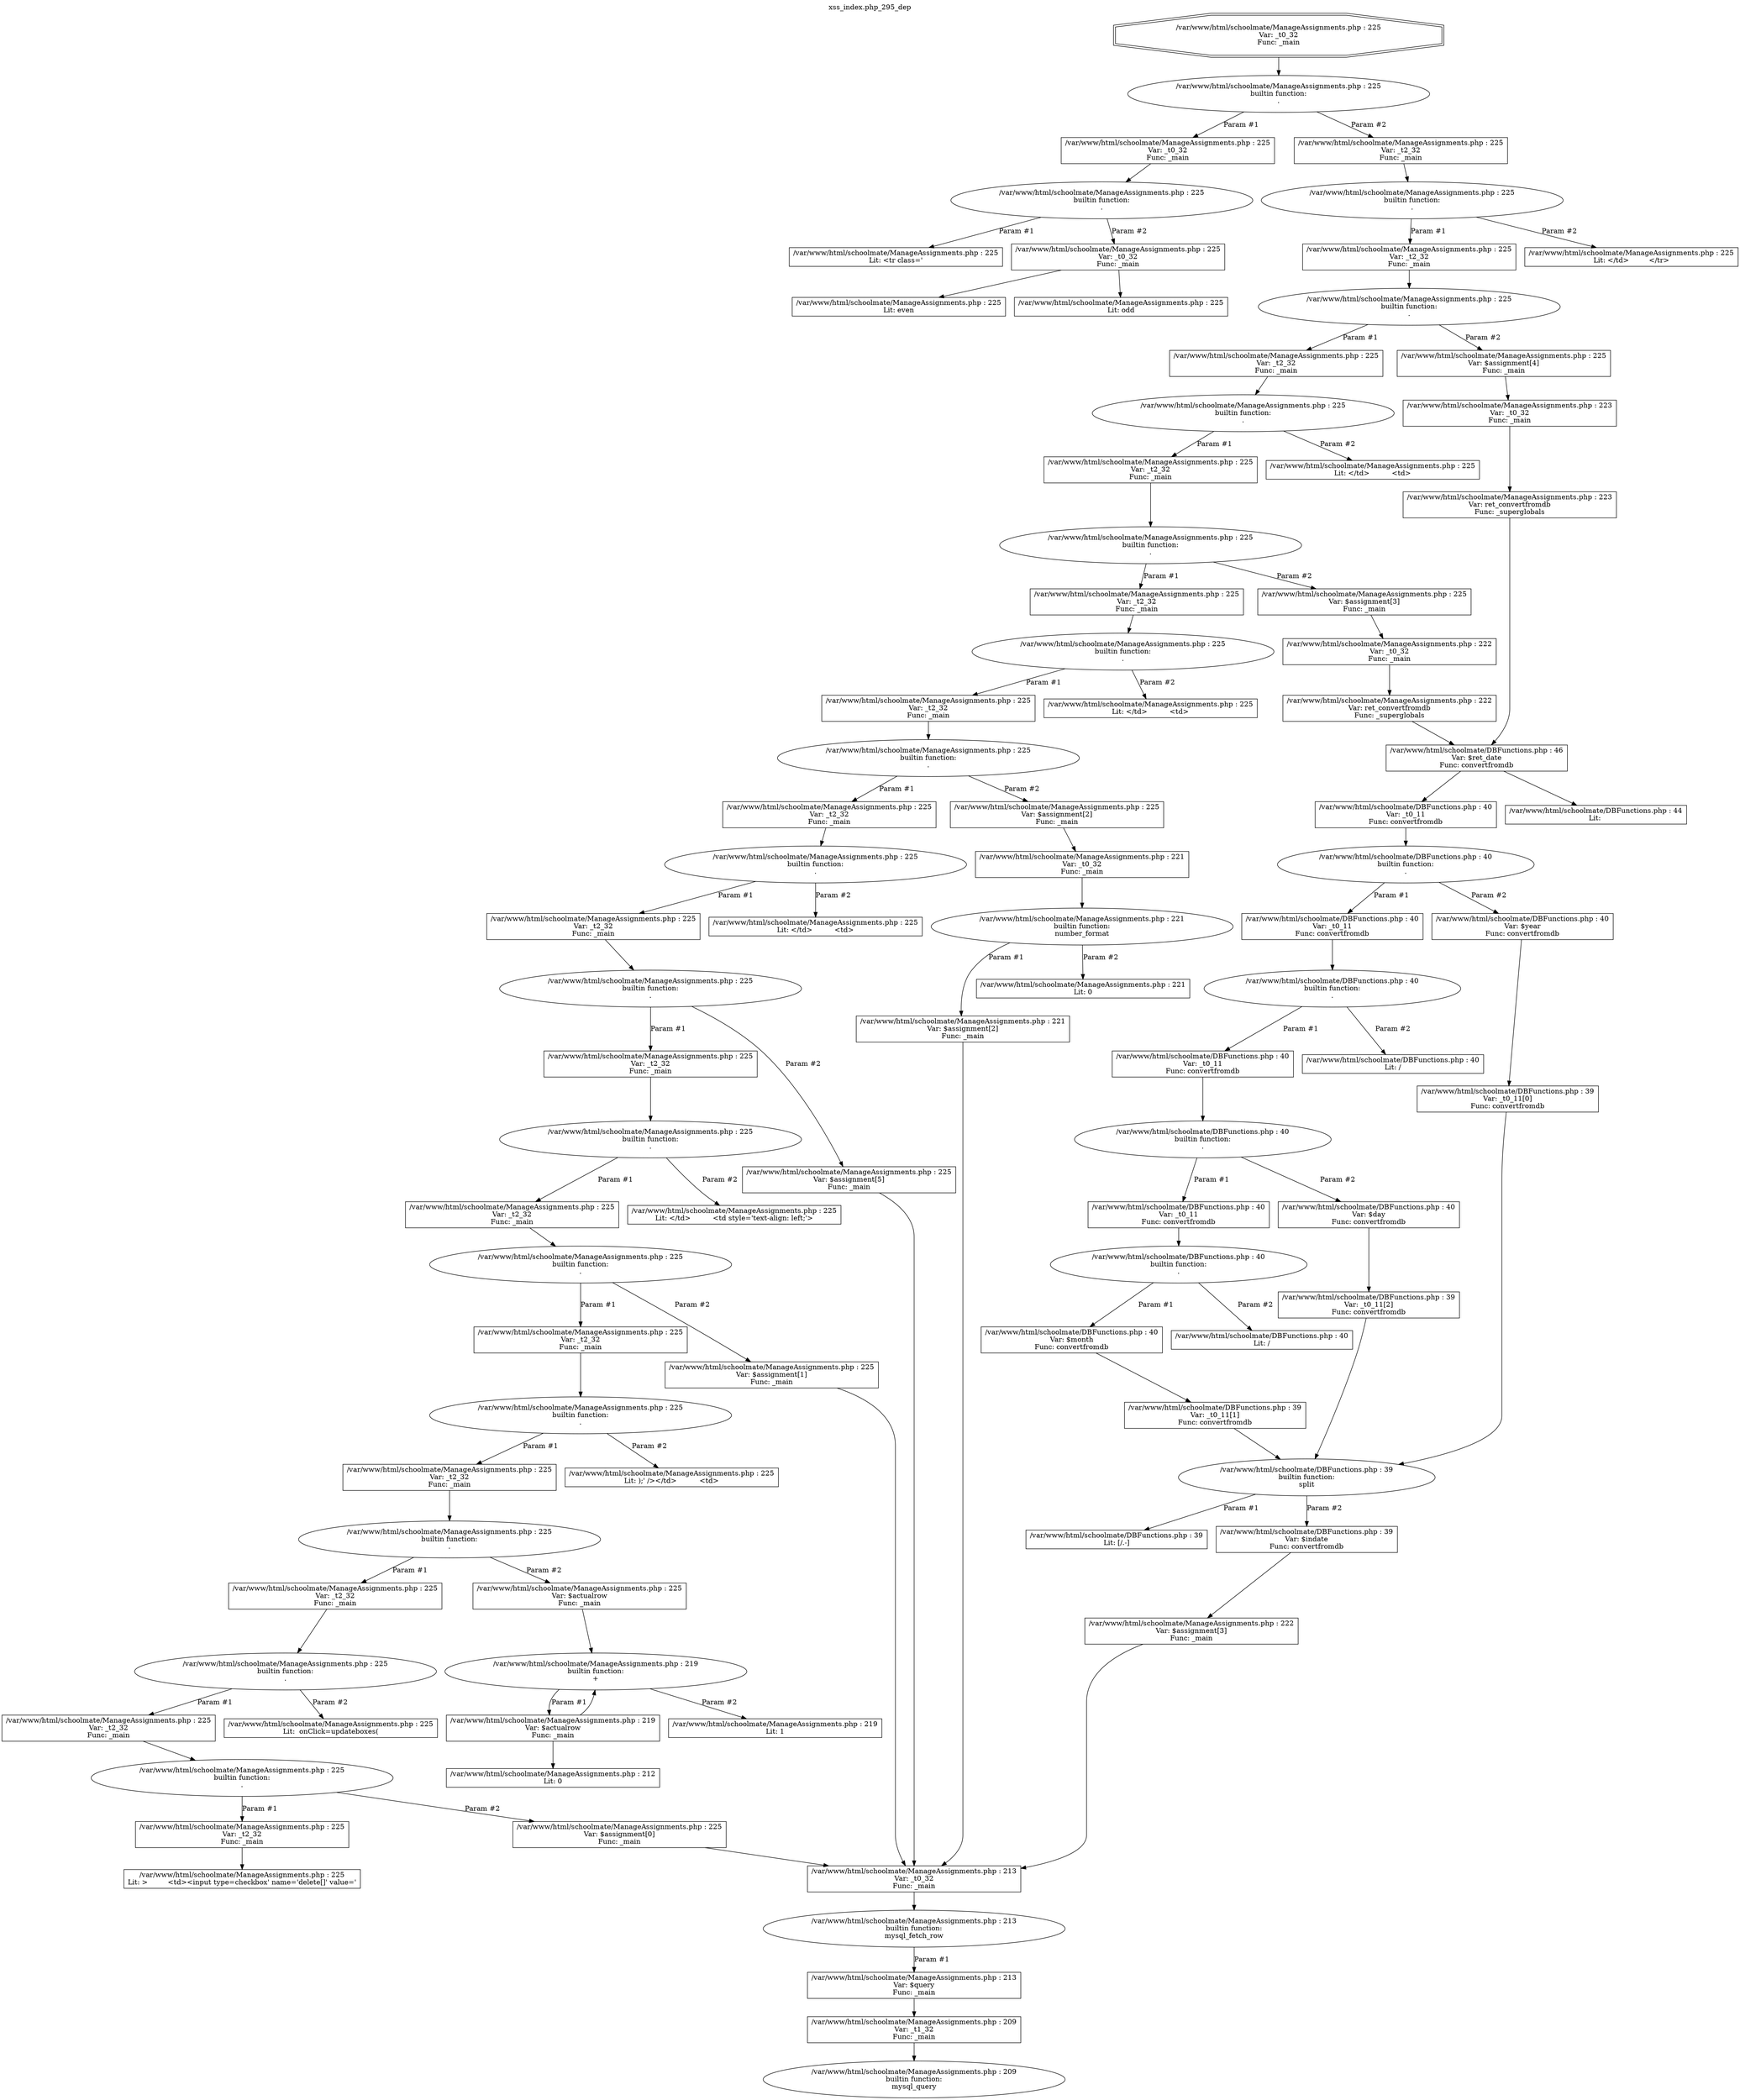 digraph cfg {
  label="xss_index.php_295_dep";
  labelloc=t;
  n1 [shape=doubleoctagon, label="/var/www/html/schoolmate/ManageAssignments.php : 225\nVar: _t0_32\nFunc: _main\n"];
  n2 [shape=ellipse, label="/var/www/html/schoolmate/ManageAssignments.php : 225\nbuiltin function:\n.\n"];
  n3 [shape=box, label="/var/www/html/schoolmate/ManageAssignments.php : 225\nVar: _t0_32\nFunc: _main\n"];
  n4 [shape=ellipse, label="/var/www/html/schoolmate/ManageAssignments.php : 225\nbuiltin function:\n.\n"];
  n5 [shape=box, label="/var/www/html/schoolmate/ManageAssignments.php : 225\nLit: <tr class='\n"];
  n6 [shape=box, label="/var/www/html/schoolmate/ManageAssignments.php : 225\nVar: _t0_32\nFunc: _main\n"];
  n7 [shape=box, label="/var/www/html/schoolmate/ManageAssignments.php : 225\nLit: even\n"];
  n8 [shape=box, label="/var/www/html/schoolmate/ManageAssignments.php : 225\nLit: odd\n"];
  n9 [shape=box, label="/var/www/html/schoolmate/ManageAssignments.php : 225\nVar: _t2_32\nFunc: _main\n"];
  n10 [shape=ellipse, label="/var/www/html/schoolmate/ManageAssignments.php : 225\nbuiltin function:\n.\n"];
  n11 [shape=box, label="/var/www/html/schoolmate/ManageAssignments.php : 225\nVar: _t2_32\nFunc: _main\n"];
  n12 [shape=ellipse, label="/var/www/html/schoolmate/ManageAssignments.php : 225\nbuiltin function:\n.\n"];
  n13 [shape=box, label="/var/www/html/schoolmate/ManageAssignments.php : 225\nVar: _t2_32\nFunc: _main\n"];
  n14 [shape=ellipse, label="/var/www/html/schoolmate/ManageAssignments.php : 225\nbuiltin function:\n.\n"];
  n15 [shape=box, label="/var/www/html/schoolmate/ManageAssignments.php : 225\nVar: _t2_32\nFunc: _main\n"];
  n16 [shape=ellipse, label="/var/www/html/schoolmate/ManageAssignments.php : 225\nbuiltin function:\n.\n"];
  n17 [shape=box, label="/var/www/html/schoolmate/ManageAssignments.php : 225\nVar: _t2_32\nFunc: _main\n"];
  n18 [shape=ellipse, label="/var/www/html/schoolmate/ManageAssignments.php : 225\nbuiltin function:\n.\n"];
  n19 [shape=box, label="/var/www/html/schoolmate/ManageAssignments.php : 225\nVar: _t2_32\nFunc: _main\n"];
  n20 [shape=ellipse, label="/var/www/html/schoolmate/ManageAssignments.php : 225\nbuiltin function:\n.\n"];
  n21 [shape=box, label="/var/www/html/schoolmate/ManageAssignments.php : 225\nVar: _t2_32\nFunc: _main\n"];
  n22 [shape=ellipse, label="/var/www/html/schoolmate/ManageAssignments.php : 225\nbuiltin function:\n.\n"];
  n23 [shape=box, label="/var/www/html/schoolmate/ManageAssignments.php : 225\nVar: _t2_32\nFunc: _main\n"];
  n24 [shape=ellipse, label="/var/www/html/schoolmate/ManageAssignments.php : 225\nbuiltin function:\n.\n"];
  n25 [shape=box, label="/var/www/html/schoolmate/ManageAssignments.php : 225\nVar: _t2_32\nFunc: _main\n"];
  n26 [shape=ellipse, label="/var/www/html/schoolmate/ManageAssignments.php : 225\nbuiltin function:\n.\n"];
  n27 [shape=box, label="/var/www/html/schoolmate/ManageAssignments.php : 225\nVar: _t2_32\nFunc: _main\n"];
  n28 [shape=ellipse, label="/var/www/html/schoolmate/ManageAssignments.php : 225\nbuiltin function:\n.\n"];
  n29 [shape=box, label="/var/www/html/schoolmate/ManageAssignments.php : 225\nVar: _t2_32\nFunc: _main\n"];
  n30 [shape=ellipse, label="/var/www/html/schoolmate/ManageAssignments.php : 225\nbuiltin function:\n.\n"];
  n31 [shape=box, label="/var/www/html/schoolmate/ManageAssignments.php : 225\nVar: _t2_32\nFunc: _main\n"];
  n32 [shape=ellipse, label="/var/www/html/schoolmate/ManageAssignments.php : 225\nbuiltin function:\n.\n"];
  n33 [shape=box, label="/var/www/html/schoolmate/ManageAssignments.php : 225\nVar: _t2_32\nFunc: _main\n"];
  n34 [shape=ellipse, label="/var/www/html/schoolmate/ManageAssignments.php : 225\nbuiltin function:\n.\n"];
  n35 [shape=box, label="/var/www/html/schoolmate/ManageAssignments.php : 225\nVar: _t2_32\nFunc: _main\n"];
  n36 [shape=ellipse, label="/var/www/html/schoolmate/ManageAssignments.php : 225\nbuiltin function:\n.\n"];
  n37 [shape=box, label="/var/www/html/schoolmate/ManageAssignments.php : 225\nVar: _t2_32\nFunc: _main\n"];
  n38 [shape=box, label="/var/www/html/schoolmate/ManageAssignments.php : 225\nLit: >	  <td><input type=checkbox' name='delete[]' value='\n"];
  n39 [shape=box, label="/var/www/html/schoolmate/ManageAssignments.php : 225\nVar: $assignment[0]\nFunc: _main\n"];
  n40 [shape=box, label="/var/www/html/schoolmate/ManageAssignments.php : 213\nVar: _t0_32\nFunc: _main\n"];
  n41 [shape=ellipse, label="/var/www/html/schoolmate/ManageAssignments.php : 213\nbuiltin function:\nmysql_fetch_row\n"];
  n42 [shape=box, label="/var/www/html/schoolmate/ManageAssignments.php : 213\nVar: $query\nFunc: _main\n"];
  n43 [shape=box, label="/var/www/html/schoolmate/ManageAssignments.php : 209\nVar: _t1_32\nFunc: _main\n"];
  n44 [shape=ellipse, label="/var/www/html/schoolmate/ManageAssignments.php : 209\nbuiltin function:\nmysql_query\n"];
  n45 [shape=box, label="/var/www/html/schoolmate/ManageAssignments.php : 225\nLit:  onClick=updateboxes(\n"];
  n46 [shape=box, label="/var/www/html/schoolmate/ManageAssignments.php : 225\nVar: $actualrow\nFunc: _main\n"];
  n47 [shape=ellipse, label="/var/www/html/schoolmate/ManageAssignments.php : 219\nbuiltin function:\n+\n"];
  n48 [shape=box, label="/var/www/html/schoolmate/ManageAssignments.php : 219\nVar: $actualrow\nFunc: _main\n"];
  n49 [shape=box, label="/var/www/html/schoolmate/ManageAssignments.php : 212\nLit: 0\n"];
  n50 [shape=box, label="/var/www/html/schoolmate/ManageAssignments.php : 219\nLit: 1\n"];
  n51 [shape=box, label="/var/www/html/schoolmate/ManageAssignments.php : 225\nLit: );' /></td>	  <td>\n"];
  n52 [shape=box, label="/var/www/html/schoolmate/ManageAssignments.php : 225\nVar: $assignment[1]\nFunc: _main\n"];
  n53 [shape=box, label="/var/www/html/schoolmate/ManageAssignments.php : 225\nLit: </td>	  <td style='text-align: left;'>\n"];
  n54 [shape=box, label="/var/www/html/schoolmate/ManageAssignments.php : 225\nVar: $assignment[5]\nFunc: _main\n"];
  n55 [shape=box, label="/var/www/html/schoolmate/ManageAssignments.php : 225\nLit: </td>	  <td>\n"];
  n56 [shape=box, label="/var/www/html/schoolmate/ManageAssignments.php : 225\nVar: $assignment[2]\nFunc: _main\n"];
  n57 [shape=box, label="/var/www/html/schoolmate/ManageAssignments.php : 221\nVar: _t0_32\nFunc: _main\n"];
  n58 [shape=ellipse, label="/var/www/html/schoolmate/ManageAssignments.php : 221\nbuiltin function:\nnumber_format\n"];
  n59 [shape=box, label="/var/www/html/schoolmate/ManageAssignments.php : 221\nVar: $assignment[2]\nFunc: _main\n"];
  n60 [shape=box, label="/var/www/html/schoolmate/ManageAssignments.php : 221\nLit: 0\n"];
  n61 [shape=box, label="/var/www/html/schoolmate/ManageAssignments.php : 225\nLit: </td>	  <td>\n"];
  n62 [shape=box, label="/var/www/html/schoolmate/ManageAssignments.php : 225\nVar: $assignment[3]\nFunc: _main\n"];
  n63 [shape=box, label="/var/www/html/schoolmate/ManageAssignments.php : 222\nVar: _t0_32\nFunc: _main\n"];
  n64 [shape=box, label="/var/www/html/schoolmate/ManageAssignments.php : 222\nVar: ret_convertfromdb\nFunc: _superglobals\n"];
  n65 [shape=box, label="/var/www/html/schoolmate/DBFunctions.php : 46\nVar: $ret_date\nFunc: convertfromdb\n"];
  n66 [shape=box, label="/var/www/html/schoolmate/DBFunctions.php : 40\nVar: _t0_11\nFunc: convertfromdb\n"];
  n67 [shape=ellipse, label="/var/www/html/schoolmate/DBFunctions.php : 40\nbuiltin function:\n.\n"];
  n68 [shape=box, label="/var/www/html/schoolmate/DBFunctions.php : 40\nVar: _t0_11\nFunc: convertfromdb\n"];
  n69 [shape=ellipse, label="/var/www/html/schoolmate/DBFunctions.php : 40\nbuiltin function:\n.\n"];
  n70 [shape=box, label="/var/www/html/schoolmate/DBFunctions.php : 40\nVar: _t0_11\nFunc: convertfromdb\n"];
  n71 [shape=ellipse, label="/var/www/html/schoolmate/DBFunctions.php : 40\nbuiltin function:\n.\n"];
  n72 [shape=box, label="/var/www/html/schoolmate/DBFunctions.php : 40\nVar: _t0_11\nFunc: convertfromdb\n"];
  n73 [shape=ellipse, label="/var/www/html/schoolmate/DBFunctions.php : 40\nbuiltin function:\n.\n"];
  n74 [shape=box, label="/var/www/html/schoolmate/DBFunctions.php : 40\nVar: $month\nFunc: convertfromdb\n"];
  n75 [shape=box, label="/var/www/html/schoolmate/DBFunctions.php : 39\nVar: _t0_11[1]\nFunc: convertfromdb\n"];
  n76 [shape=ellipse, label="/var/www/html/schoolmate/DBFunctions.php : 39\nbuiltin function:\nsplit\n"];
  n77 [shape=box, label="/var/www/html/schoolmate/DBFunctions.php : 39\nLit: [/.-]\n"];
  n78 [shape=box, label="/var/www/html/schoolmate/DBFunctions.php : 39\nVar: $indate\nFunc: convertfromdb\n"];
  n79 [shape=box, label="/var/www/html/schoolmate/ManageAssignments.php : 222\nVar: $assignment[3]\nFunc: _main\n"];
  n80 [shape=box, label="/var/www/html/schoolmate/DBFunctions.php : 40\nLit: /\n"];
  n81 [shape=box, label="/var/www/html/schoolmate/DBFunctions.php : 40\nVar: $day\nFunc: convertfromdb\n"];
  n82 [shape=box, label="/var/www/html/schoolmate/DBFunctions.php : 39\nVar: _t0_11[2]\nFunc: convertfromdb\n"];
  n83 [shape=box, label="/var/www/html/schoolmate/DBFunctions.php : 40\nLit: /\n"];
  n84 [shape=box, label="/var/www/html/schoolmate/DBFunctions.php : 40\nVar: $year\nFunc: convertfromdb\n"];
  n85 [shape=box, label="/var/www/html/schoolmate/DBFunctions.php : 39\nVar: _t0_11[0]\nFunc: convertfromdb\n"];
  n86 [shape=box, label="/var/www/html/schoolmate/DBFunctions.php : 44\nLit: \n"];
  n87 [shape=box, label="/var/www/html/schoolmate/ManageAssignments.php : 225\nLit: </td>	  <td>\n"];
  n88 [shape=box, label="/var/www/html/schoolmate/ManageAssignments.php : 225\nVar: $assignment[4]\nFunc: _main\n"];
  n89 [shape=box, label="/var/www/html/schoolmate/ManageAssignments.php : 223\nVar: _t0_32\nFunc: _main\n"];
  n90 [shape=box, label="/var/www/html/schoolmate/ManageAssignments.php : 223\nVar: ret_convertfromdb\nFunc: _superglobals\n"];
  n91 [shape=box, label="/var/www/html/schoolmate/ManageAssignments.php : 225\nLit: </td>	 </tr>\n"];
  n1 -> n2;
  n3 -> n4;
  n4 -> n5[label="Param #1"];
  n4 -> n6[label="Param #2"];
  n6 -> n7;
  n6 -> n8;
  n2 -> n3[label="Param #1"];
  n2 -> n9[label="Param #2"];
  n9 -> n10;
  n11 -> n12;
  n13 -> n14;
  n15 -> n16;
  n17 -> n18;
  n19 -> n20;
  n21 -> n22;
  n23 -> n24;
  n25 -> n26;
  n27 -> n28;
  n29 -> n30;
  n31 -> n32;
  n33 -> n34;
  n35 -> n36;
  n37 -> n38;
  n36 -> n37[label="Param #1"];
  n36 -> n39[label="Param #2"];
  n40 -> n41;
  n43 -> n44;
  n42 -> n43;
  n41 -> n42[label="Param #1"];
  n39 -> n40;
  n34 -> n35[label="Param #1"];
  n34 -> n45[label="Param #2"];
  n32 -> n33[label="Param #1"];
  n32 -> n46[label="Param #2"];
  n46 -> n47;
  n48 -> n47;
  n48 -> n49;
  n47 -> n48[label="Param #1"];
  n47 -> n50[label="Param #2"];
  n30 -> n31[label="Param #1"];
  n30 -> n51[label="Param #2"];
  n28 -> n29[label="Param #1"];
  n28 -> n52[label="Param #2"];
  n52 -> n40;
  n26 -> n27[label="Param #1"];
  n26 -> n53[label="Param #2"];
  n24 -> n25[label="Param #1"];
  n24 -> n54[label="Param #2"];
  n54 -> n40;
  n22 -> n23[label="Param #1"];
  n22 -> n55[label="Param #2"];
  n20 -> n21[label="Param #1"];
  n20 -> n56[label="Param #2"];
  n57 -> n58;
  n59 -> n40;
  n58 -> n59[label="Param #1"];
  n58 -> n60[label="Param #2"];
  n56 -> n57;
  n18 -> n19[label="Param #1"];
  n18 -> n61[label="Param #2"];
  n16 -> n17[label="Param #1"];
  n16 -> n62[label="Param #2"];
  n66 -> n67;
  n68 -> n69;
  n70 -> n71;
  n72 -> n73;
  n75 -> n76;
  n76 -> n77[label="Param #1"];
  n76 -> n78[label="Param #2"];
  n79 -> n40;
  n78 -> n79;
  n74 -> n75;
  n73 -> n74[label="Param #1"];
  n73 -> n80[label="Param #2"];
  n71 -> n72[label="Param #1"];
  n71 -> n81[label="Param #2"];
  n82 -> n76;
  n81 -> n82;
  n69 -> n70[label="Param #1"];
  n69 -> n83[label="Param #2"];
  n67 -> n68[label="Param #1"];
  n67 -> n84[label="Param #2"];
  n85 -> n76;
  n84 -> n85;
  n65 -> n66;
  n65 -> n86;
  n64 -> n65;
  n63 -> n64;
  n62 -> n63;
  n14 -> n15[label="Param #1"];
  n14 -> n87[label="Param #2"];
  n12 -> n13[label="Param #1"];
  n12 -> n88[label="Param #2"];
  n90 -> n65;
  n89 -> n90;
  n88 -> n89;
  n10 -> n11[label="Param #1"];
  n10 -> n91[label="Param #2"];
}
